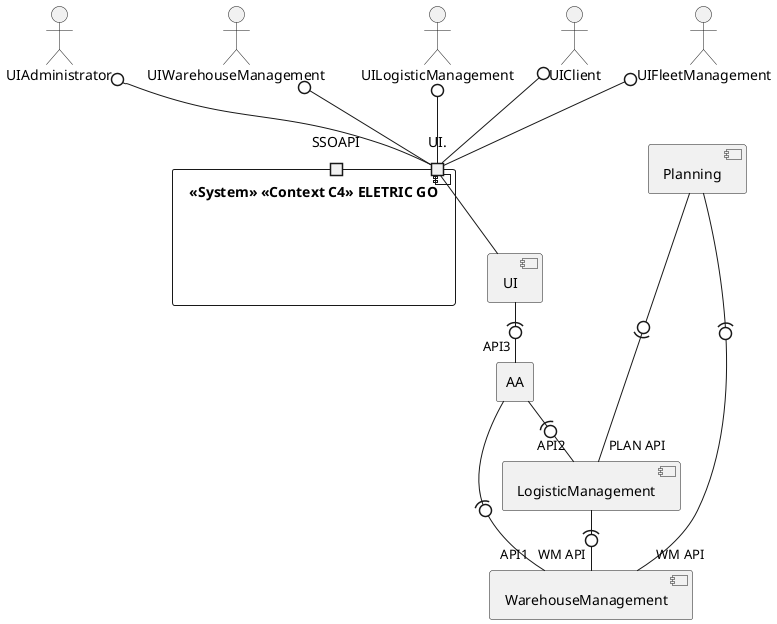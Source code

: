 @startuml
actor UIAdministrator
actor UIWarehouseManagement
actor UILogisticManagement 
actor UIClient
actor UIFleetManagement
LogisticManagement-(0- "WM API" WarehouseManagement
AA -(0- "API1" WarehouseManagement
AA -(0- "API2" LogisticManagement
UI -(0- "API3" AA
Planning --0)-- "PLAN API" LogisticManagement
Planning -(0- "WM API" WarehouseManagement



component "«System» «Context C4» ELETRIC GO" {
port UI.
port SSOAPI
component UI{
}
component WarehouseManagement {
}
component LogisticManagement{
}
rectangle AA {
}
component Planning{
}
}
UI. -- UI
UIWarehouseManagement 0-- UI.
UILogisticManagement 0-- UI.
UIAdministrator 0-- UI.
UIClient 0-- UI.
UIFleetManagement 0-- UI.

@enduml